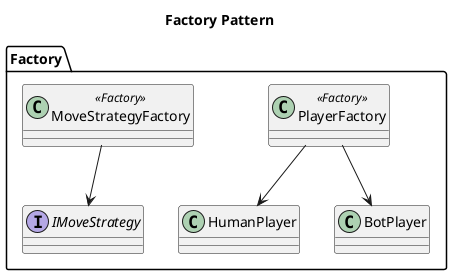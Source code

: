 @startuml factory_diagram
title Factory Pattern

skinparam componentStyle rectangle

package "Factory" {
  class PlayerFactory <<Factory>>
  class MoveStrategyFactory <<Factory>>
  class HumanPlayer
  class BotPlayer
  interface IMoveStrategy
}

PlayerFactory --> HumanPlayer
PlayerFactory --> BotPlayer
MoveStrategyFactory --> IMoveStrategy
@enduml
